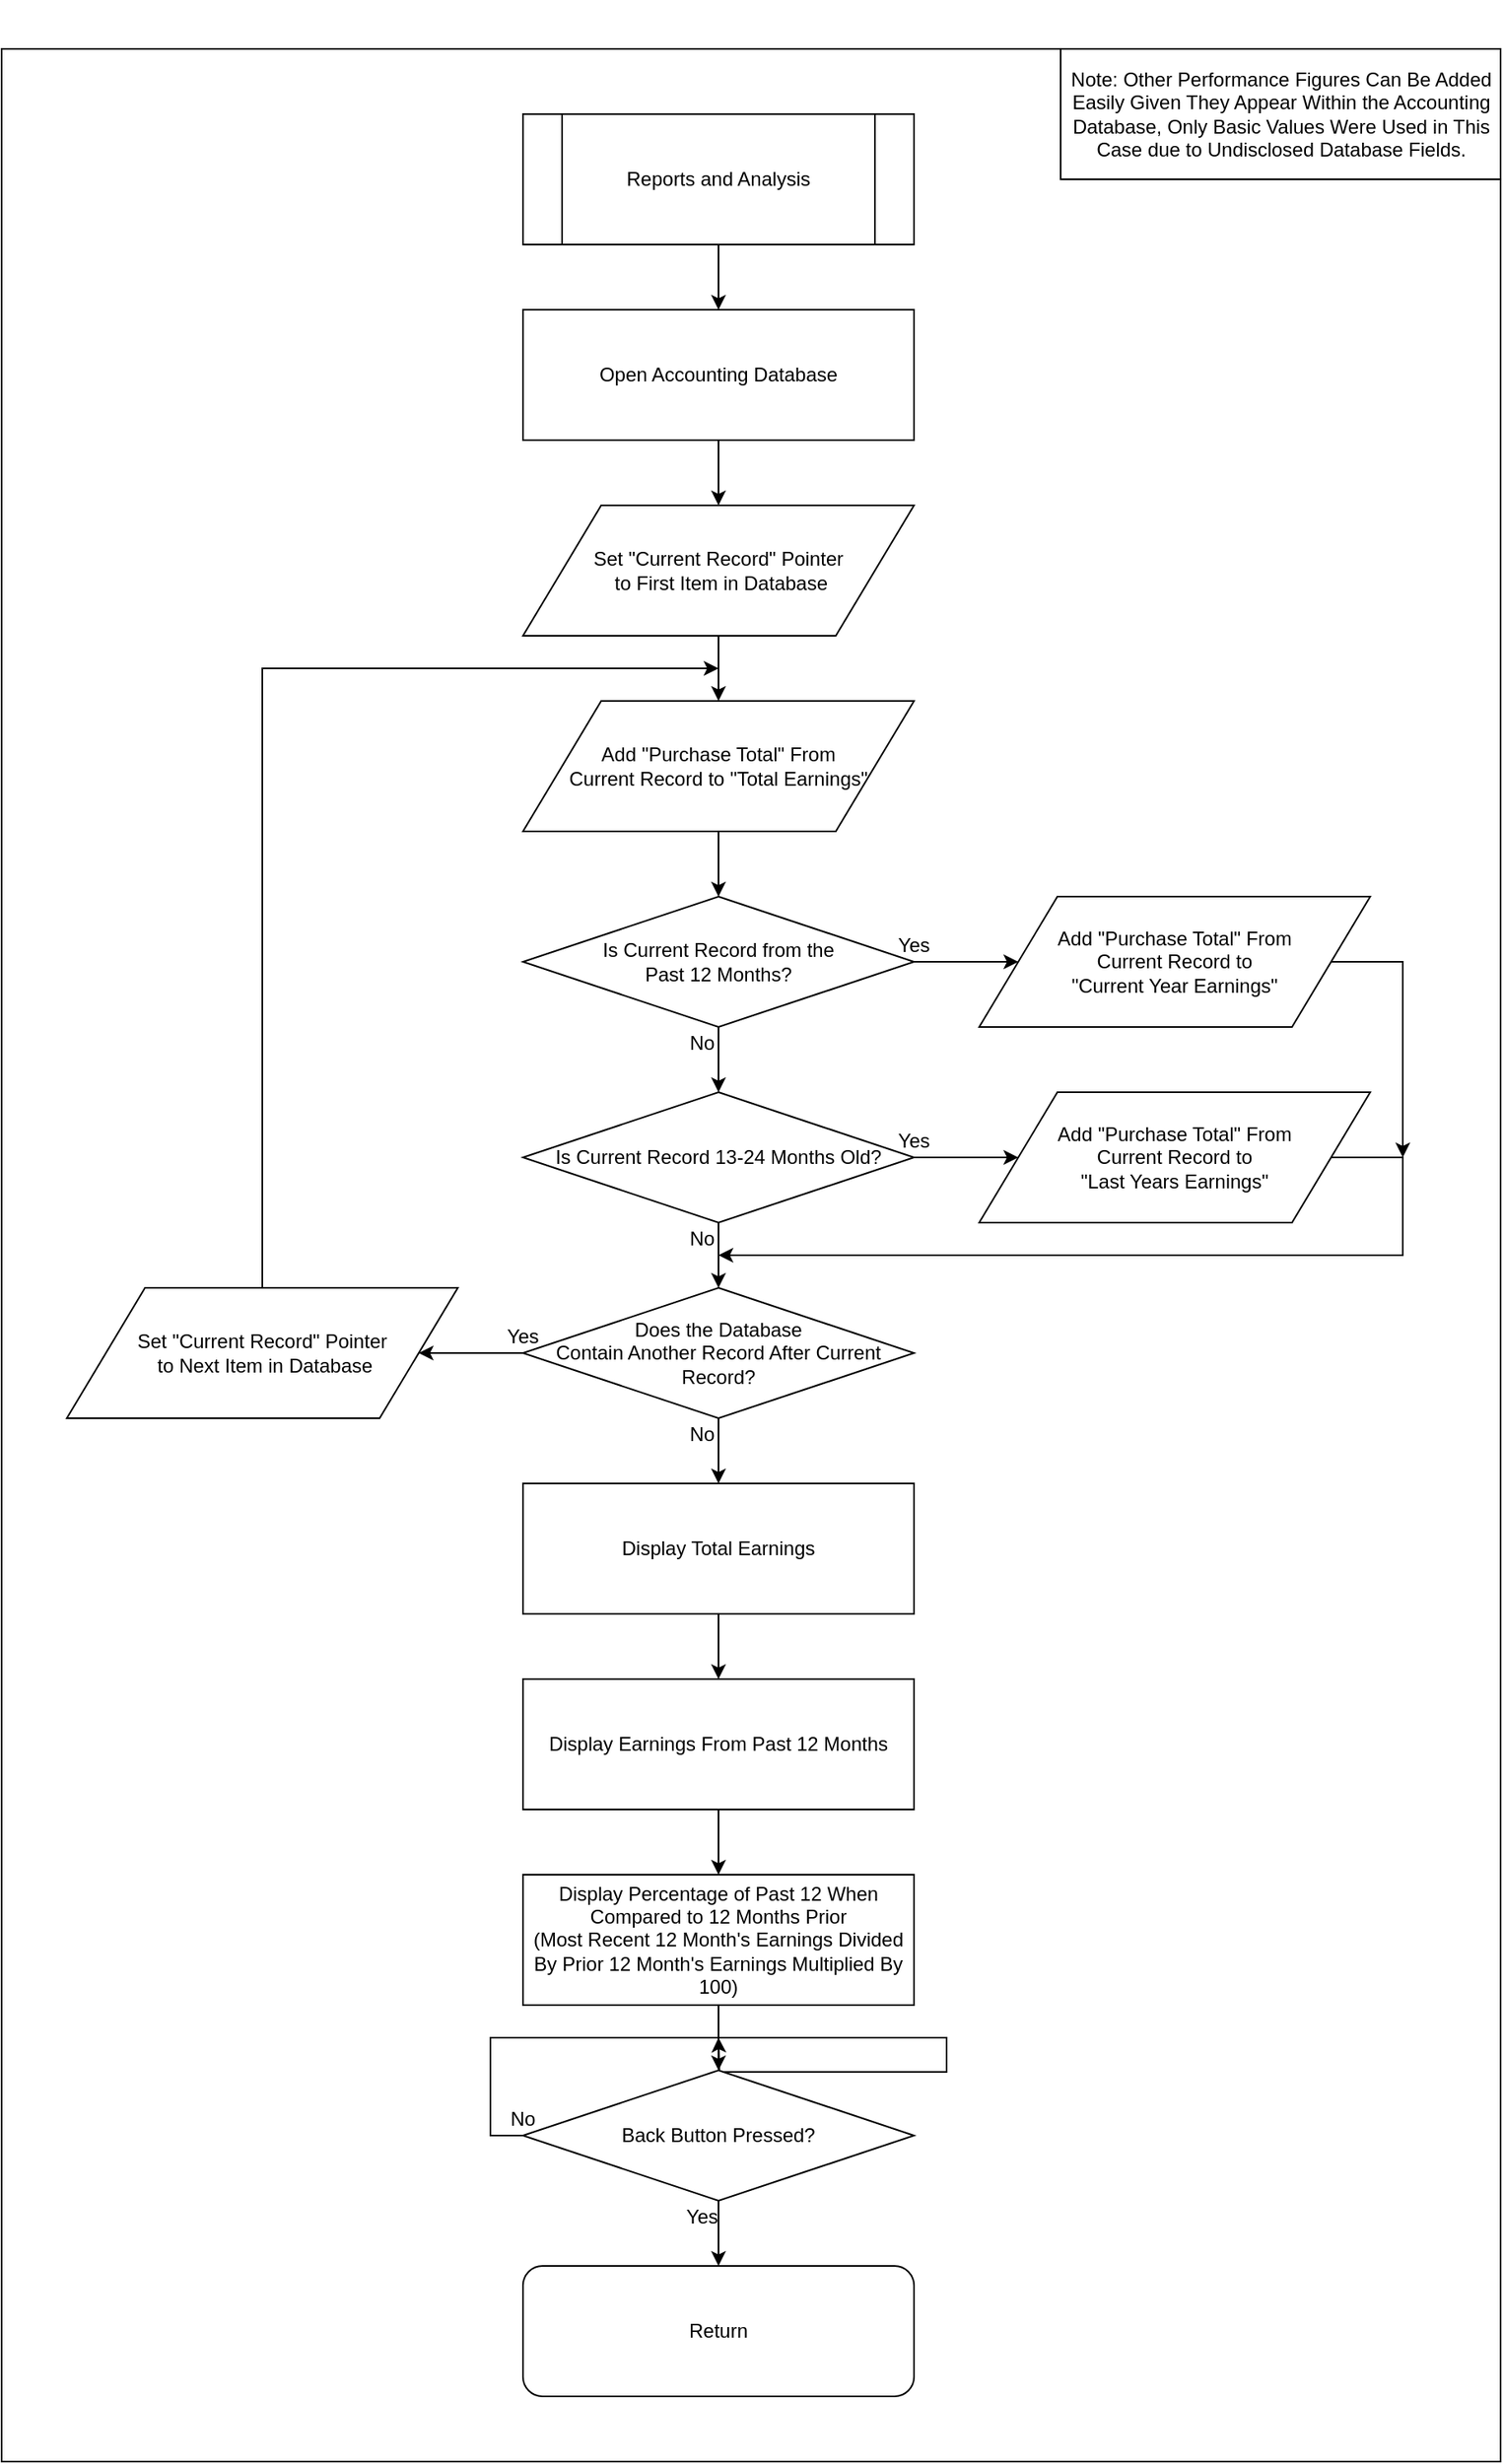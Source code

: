 <mxfile version="12.1.7" type="device" pages="1"><diagram id="ZFBCUDr7fMm5cJYVRQWi" name="Page-1"><mxGraphModel dx="2591" dy="794" grid="1" gridSize="10" guides="1" tooltips="1" connect="1" arrows="1" fold="1" page="1" pageScale="1" pageWidth="1169" pageHeight="827" math="0" shadow="0"><root><mxCell id="0"/><mxCell id="1" parent="0"/><mxCell id="sFm2nMUBZGCCuBg0XeOo-51" value="" style="rounded=0;whiteSpace=wrap;html=1;" vertex="1" parent="1"><mxGeometry x="-240" y="40" width="920" height="1480" as="geometry"/></mxCell><mxCell id="sFm2nMUBZGCCuBg0XeOo-4" style="edgeStyle=orthogonalEdgeStyle;rounded=0;orthogonalLoop=1;jettySize=auto;html=1;exitX=0.5;exitY=1;exitDx=0;exitDy=0;entryX=0.5;entryY=0;entryDx=0;entryDy=0;" edge="1" parent="1" source="sFm2nMUBZGCCuBg0XeOo-1" target="sFm2nMUBZGCCuBg0XeOo-2"><mxGeometry relative="1" as="geometry"/></mxCell><mxCell id="sFm2nMUBZGCCuBg0XeOo-1" value="Reports and Analysis" style="shape=process;whiteSpace=wrap;html=1;backgroundOutline=1;" vertex="1" parent="1"><mxGeometry x="80" y="80" width="240" height="80" as="geometry"/></mxCell><mxCell id="sFm2nMUBZGCCuBg0XeOo-5" style="edgeStyle=orthogonalEdgeStyle;rounded=0;orthogonalLoop=1;jettySize=auto;html=1;exitX=0.5;exitY=1;exitDx=0;exitDy=0;" edge="1" parent="1" source="sFm2nMUBZGCCuBg0XeOo-2" target="sFm2nMUBZGCCuBg0XeOo-3"><mxGeometry relative="1" as="geometry"/></mxCell><mxCell id="sFm2nMUBZGCCuBg0XeOo-2" value="Open Accounting Database" style="rounded=0;whiteSpace=wrap;html=1;" vertex="1" parent="1"><mxGeometry x="80" y="200" width="240" height="80" as="geometry"/></mxCell><mxCell id="sFm2nMUBZGCCuBg0XeOo-8" style="edgeStyle=orthogonalEdgeStyle;rounded=0;orthogonalLoop=1;jettySize=auto;html=1;exitX=0.5;exitY=1;exitDx=0;exitDy=0;" edge="1" parent="1" source="sFm2nMUBZGCCuBg0XeOo-3" target="sFm2nMUBZGCCuBg0XeOo-6"><mxGeometry relative="1" as="geometry"/></mxCell><mxCell id="sFm2nMUBZGCCuBg0XeOo-3" value="&lt;span style=&quot;white-space: normal&quot;&gt;Set &quot;Current Record&quot; Pointer&lt;br&gt;&amp;nbsp;to First Item&amp;nbsp;&lt;/span&gt;&lt;span style=&quot;white-space: normal&quot;&gt;in Database&lt;/span&gt;" style="shape=parallelogram;perimeter=parallelogramPerimeter;whiteSpace=wrap;html=1;" vertex="1" parent="1"><mxGeometry x="80" y="320" width="240" height="80" as="geometry"/></mxCell><mxCell id="sFm2nMUBZGCCuBg0XeOo-11" style="edgeStyle=orthogonalEdgeStyle;rounded=0;orthogonalLoop=1;jettySize=auto;html=1;exitX=0.5;exitY=1;exitDx=0;exitDy=0;entryX=0.5;entryY=0;entryDx=0;entryDy=0;" edge="1" parent="1" source="sFm2nMUBZGCCuBg0XeOo-6" target="sFm2nMUBZGCCuBg0XeOo-9"><mxGeometry relative="1" as="geometry"/></mxCell><mxCell id="sFm2nMUBZGCCuBg0XeOo-6" value="Add &quot;Purchase Total&quot; From &lt;br&gt;Current Record to &quot;Total Earnings&quot;" style="shape=parallelogram;perimeter=parallelogramPerimeter;whiteSpace=wrap;html=1;" vertex="1" parent="1"><mxGeometry x="80" y="440" width="240" height="80" as="geometry"/></mxCell><mxCell id="sFm2nMUBZGCCuBg0XeOo-13" style="edgeStyle=orthogonalEdgeStyle;rounded=0;orthogonalLoop=1;jettySize=auto;html=1;exitX=0.5;exitY=1;exitDx=0;exitDy=0;entryX=0.5;entryY=0;entryDx=0;entryDy=0;" edge="1" parent="1" source="sFm2nMUBZGCCuBg0XeOo-9" target="sFm2nMUBZGCCuBg0XeOo-12"><mxGeometry relative="1" as="geometry"/></mxCell><mxCell id="sFm2nMUBZGCCuBg0XeOo-17" style="edgeStyle=orthogonalEdgeStyle;rounded=0;orthogonalLoop=1;jettySize=auto;html=1;exitX=1;exitY=0.5;exitDx=0;exitDy=0;entryX=0;entryY=0.5;entryDx=0;entryDy=0;" edge="1" parent="1" source="sFm2nMUBZGCCuBg0XeOo-9" target="sFm2nMUBZGCCuBg0XeOo-16"><mxGeometry relative="1" as="geometry"/></mxCell><mxCell id="sFm2nMUBZGCCuBg0XeOo-9" value="Is Current Record from the &lt;br&gt;Past 12 Months?" style="rhombus;whiteSpace=wrap;html=1;" vertex="1" parent="1"><mxGeometry x="80" y="560" width="240" height="80" as="geometry"/></mxCell><mxCell id="sFm2nMUBZGCCuBg0XeOo-19" style="edgeStyle=orthogonalEdgeStyle;rounded=0;orthogonalLoop=1;jettySize=auto;html=1;exitX=1;exitY=0.5;exitDx=0;exitDy=0;entryX=0;entryY=0.5;entryDx=0;entryDy=0;" edge="1" parent="1" source="sFm2nMUBZGCCuBg0XeOo-12" target="sFm2nMUBZGCCuBg0XeOo-18"><mxGeometry relative="1" as="geometry"/></mxCell><mxCell id="sFm2nMUBZGCCuBg0XeOo-22" style="edgeStyle=orthogonalEdgeStyle;rounded=0;orthogonalLoop=1;jettySize=auto;html=1;exitX=0.5;exitY=1;exitDx=0;exitDy=0;" edge="1" parent="1" source="sFm2nMUBZGCCuBg0XeOo-12"><mxGeometry relative="1" as="geometry"><mxPoint x="200" y="800" as="targetPoint"/></mxGeometry></mxCell><mxCell id="sFm2nMUBZGCCuBg0XeOo-12" value="Is Current Record 13-24 Months Old?" style="rhombus;whiteSpace=wrap;html=1;" vertex="1" parent="1"><mxGeometry x="80" y="680" width="240" height="80" as="geometry"/></mxCell><mxCell id="sFm2nMUBZGCCuBg0XeOo-24" style="edgeStyle=orthogonalEdgeStyle;rounded=0;orthogonalLoop=1;jettySize=auto;html=1;exitX=1;exitY=0.5;exitDx=0;exitDy=0;" edge="1" parent="1" source="sFm2nMUBZGCCuBg0XeOo-16"><mxGeometry relative="1" as="geometry"><mxPoint x="620" y="720" as="targetPoint"/><Array as="points"><mxPoint x="620" y="600"/><mxPoint x="620" y="720"/></Array></mxGeometry></mxCell><mxCell id="sFm2nMUBZGCCuBg0XeOo-16" value="Add &quot;Purchase Total&quot; From &lt;br&gt;Current Record to &lt;br&gt;&quot;Current Year Earnings&quot;" style="shape=parallelogram;perimeter=parallelogramPerimeter;whiteSpace=wrap;html=1;" vertex="1" parent="1"><mxGeometry x="360" y="560" width="240" height="80" as="geometry"/></mxCell><mxCell id="sFm2nMUBZGCCuBg0XeOo-23" style="edgeStyle=orthogonalEdgeStyle;rounded=0;orthogonalLoop=1;jettySize=auto;html=1;exitX=1;exitY=0.5;exitDx=0;exitDy=0;" edge="1" parent="1" source="sFm2nMUBZGCCuBg0XeOo-18"><mxGeometry relative="1" as="geometry"><mxPoint x="200" y="780" as="targetPoint"/><Array as="points"><mxPoint x="620" y="720"/><mxPoint x="620" y="780"/></Array></mxGeometry></mxCell><mxCell id="sFm2nMUBZGCCuBg0XeOo-18" value="Add &quot;Purchase Total&quot; From &lt;br&gt;Current Record to &lt;br&gt;&quot;Last Years Earnings&quot;" style="shape=parallelogram;perimeter=parallelogramPerimeter;whiteSpace=wrap;html=1;" vertex="1" parent="1"><mxGeometry x="360" y="680" width="240" height="80" as="geometry"/></mxCell><mxCell id="sFm2nMUBZGCCuBg0XeOo-27" style="edgeStyle=orthogonalEdgeStyle;rounded=0;orthogonalLoop=1;jettySize=auto;html=1;exitX=0;exitY=0.5;exitDx=0;exitDy=0;entryX=1;entryY=0.5;entryDx=0;entryDy=0;" edge="1" parent="1" source="sFm2nMUBZGCCuBg0XeOo-25" target="sFm2nMUBZGCCuBg0XeOo-26"><mxGeometry relative="1" as="geometry"/></mxCell><mxCell id="sFm2nMUBZGCCuBg0XeOo-31" style="edgeStyle=orthogonalEdgeStyle;rounded=0;orthogonalLoop=1;jettySize=auto;html=1;exitX=0.5;exitY=1;exitDx=0;exitDy=0;entryX=0.5;entryY=0;entryDx=0;entryDy=0;" edge="1" parent="1" source="sFm2nMUBZGCCuBg0XeOo-25" target="sFm2nMUBZGCCuBg0XeOo-30"><mxGeometry relative="1" as="geometry"/></mxCell><mxCell id="sFm2nMUBZGCCuBg0XeOo-25" value="Does the Database &lt;br&gt;Contain Another Record After Current &lt;br&gt;Record?" style="rhombus;whiteSpace=wrap;html=1;" vertex="1" parent="1"><mxGeometry x="80" y="800" width="240" height="80" as="geometry"/></mxCell><mxCell id="sFm2nMUBZGCCuBg0XeOo-28" style="edgeStyle=orthogonalEdgeStyle;rounded=0;orthogonalLoop=1;jettySize=auto;html=1;exitX=0.5;exitY=0;exitDx=0;exitDy=0;" edge="1" parent="1" source="sFm2nMUBZGCCuBg0XeOo-26"><mxGeometry relative="1" as="geometry"><mxPoint x="200" y="420" as="targetPoint"/><Array as="points"><mxPoint x="-80" y="420"/></Array></mxGeometry></mxCell><mxCell id="sFm2nMUBZGCCuBg0XeOo-26" value="&lt;span style=&quot;white-space: normal&quot;&gt;Set &quot;Current Record&quot; Pointer&lt;br&gt;&amp;nbsp;to Next Item&amp;nbsp;&lt;/span&gt;&lt;span style=&quot;white-space: normal&quot;&gt;in Database&lt;/span&gt;" style="shape=parallelogram;perimeter=parallelogramPerimeter;whiteSpace=wrap;html=1;" vertex="1" parent="1"><mxGeometry x="-200" y="800" width="240" height="80" as="geometry"/></mxCell><mxCell id="sFm2nMUBZGCCuBg0XeOo-36" style="edgeStyle=orthogonalEdgeStyle;rounded=0;orthogonalLoop=1;jettySize=auto;html=1;exitX=0.5;exitY=1;exitDx=0;exitDy=0;entryX=0.5;entryY=0;entryDx=0;entryDy=0;" edge="1" parent="1" source="sFm2nMUBZGCCuBg0XeOo-30" target="sFm2nMUBZGCCuBg0XeOo-33"><mxGeometry relative="1" as="geometry"/></mxCell><mxCell id="sFm2nMUBZGCCuBg0XeOo-30" value="Display Total Earnings" style="rounded=0;whiteSpace=wrap;html=1;" vertex="1" parent="1"><mxGeometry x="80" y="920" width="240" height="80" as="geometry"/></mxCell><mxCell id="sFm2nMUBZGCCuBg0XeOo-37" style="edgeStyle=orthogonalEdgeStyle;rounded=0;orthogonalLoop=1;jettySize=auto;html=1;exitX=0.5;exitY=1;exitDx=0;exitDy=0;" edge="1" parent="1" source="sFm2nMUBZGCCuBg0XeOo-33" target="sFm2nMUBZGCCuBg0XeOo-35"><mxGeometry relative="1" as="geometry"/></mxCell><mxCell id="sFm2nMUBZGCCuBg0XeOo-33" value="Display Earnings From Past 12 Months" style="rounded=0;whiteSpace=wrap;html=1;" vertex="1" parent="1"><mxGeometry x="80" y="1040" width="240" height="80" as="geometry"/></mxCell><mxCell id="sFm2nMUBZGCCuBg0XeOo-39" style="edgeStyle=orthogonalEdgeStyle;rounded=0;orthogonalLoop=1;jettySize=auto;html=1;exitX=0.5;exitY=1;exitDx=0;exitDy=0;entryX=0.5;entryY=0;entryDx=0;entryDy=0;" edge="1" parent="1" source="sFm2nMUBZGCCuBg0XeOo-35" target="sFm2nMUBZGCCuBg0XeOo-38"><mxGeometry relative="1" as="geometry"/></mxCell><mxCell id="sFm2nMUBZGCCuBg0XeOo-35" value="Display Percentage of Past 12 When Compared to 12 Months Prior&lt;br&gt;(Most Recent 12 Month's Earnings Divided By Prior 12 Month's Earnings Multiplied By 100)" style="rounded=0;whiteSpace=wrap;html=1;" vertex="1" parent="1"><mxGeometry x="80" y="1160" width="240" height="80" as="geometry"/></mxCell><mxCell id="sFm2nMUBZGCCuBg0XeOo-41" style="edgeStyle=orthogonalEdgeStyle;rounded=0;orthogonalLoop=1;jettySize=auto;html=1;exitX=0.5;exitY=1;exitDx=0;exitDy=0;entryX=0.5;entryY=0;entryDx=0;entryDy=0;" edge="1" parent="1" source="sFm2nMUBZGCCuBg0XeOo-38" target="sFm2nMUBZGCCuBg0XeOo-40"><mxGeometry relative="1" as="geometry"/></mxCell><mxCell id="sFm2nMUBZGCCuBg0XeOo-42" style="edgeStyle=orthogonalEdgeStyle;rounded=0;orthogonalLoop=1;jettySize=auto;html=1;exitX=0;exitY=0.5;exitDx=0;exitDy=0;" edge="1" parent="1" source="sFm2nMUBZGCCuBg0XeOo-38"><mxGeometry relative="1" as="geometry"><mxPoint x="200" y="1260" as="targetPoint"/></mxGeometry></mxCell><mxCell id="sFm2nMUBZGCCuBg0XeOo-38" value="Back Button Pressed?" style="rhombus;whiteSpace=wrap;html=1;" vertex="1" parent="1"><mxGeometry x="80" y="1280" width="240" height="80" as="geometry"/></mxCell><mxCell id="sFm2nMUBZGCCuBg0XeOo-40" value="Return" style="rounded=1;whiteSpace=wrap;html=1;" vertex="1" parent="1"><mxGeometry x="80" y="1400" width="240" height="80" as="geometry"/></mxCell><mxCell id="sFm2nMUBZGCCuBg0XeOo-43" value="Yes" style="text;html=1;strokeColor=none;fillColor=none;align=center;verticalAlign=middle;whiteSpace=wrap;rounded=0;" vertex="1" parent="1"><mxGeometry x="300" y="580" width="40" height="20" as="geometry"/></mxCell><mxCell id="sFm2nMUBZGCCuBg0XeOo-44" value="Yes" style="text;html=1;strokeColor=none;fillColor=none;align=center;verticalAlign=middle;whiteSpace=wrap;rounded=0;" vertex="1" parent="1"><mxGeometry x="300" y="700" width="40" height="20" as="geometry"/></mxCell><mxCell id="sFm2nMUBZGCCuBg0XeOo-45" value="Yes" style="text;html=1;strokeColor=none;fillColor=none;align=center;verticalAlign=middle;whiteSpace=wrap;rounded=0;" vertex="1" parent="1"><mxGeometry x="60" y="820" width="40" height="20" as="geometry"/></mxCell><mxCell id="sFm2nMUBZGCCuBg0XeOo-46" value="Yes" style="text;html=1;strokeColor=none;fillColor=none;align=center;verticalAlign=middle;whiteSpace=wrap;rounded=0;" vertex="1" parent="1"><mxGeometry x="170" y="1360" width="40" height="20" as="geometry"/></mxCell><mxCell id="sFm2nMUBZGCCuBg0XeOo-47" value="No" style="text;html=1;strokeColor=none;fillColor=none;align=center;verticalAlign=middle;whiteSpace=wrap;rounded=0;" vertex="1" parent="1"><mxGeometry x="60" y="1300" width="40" height="20" as="geometry"/></mxCell><mxCell id="sFm2nMUBZGCCuBg0XeOo-48" value="No" style="text;html=1;strokeColor=none;fillColor=none;align=center;verticalAlign=middle;whiteSpace=wrap;rounded=0;" vertex="1" parent="1"><mxGeometry x="170" y="880" width="40" height="20" as="geometry"/></mxCell><mxCell id="sFm2nMUBZGCCuBg0XeOo-49" value="No" style="text;html=1;strokeColor=none;fillColor=none;align=center;verticalAlign=middle;whiteSpace=wrap;rounded=0;" vertex="1" parent="1"><mxGeometry x="170" y="760" width="40" height="20" as="geometry"/></mxCell><mxCell id="sFm2nMUBZGCCuBg0XeOo-50" value="No" style="text;html=1;strokeColor=none;fillColor=none;align=center;verticalAlign=middle;whiteSpace=wrap;rounded=0;" vertex="1" parent="1"><mxGeometry x="170" y="640" width="40" height="20" as="geometry"/></mxCell><mxCell id="sFm2nMUBZGCCuBg0XeOo-53" value="" style="rounded=0;whiteSpace=wrap;html=1;" vertex="1" parent="1"><mxGeometry x="410" y="40" width="270" height="80" as="geometry"/></mxCell><mxCell id="sFm2nMUBZGCCuBg0XeOo-52" value="Note: Other Performance Figures Can Be Added Easily Given They Appear Within the Accounting Database, Only Basic Values Were Used in This Case due to Undisclosed Database Fields." style="text;html=1;strokeColor=none;fillColor=none;align=center;verticalAlign=middle;whiteSpace=wrap;rounded=0;" vertex="1" parent="1"><mxGeometry x="414.5" y="10" width="261" height="140" as="geometry"/></mxCell></root></mxGraphModel></diagram></mxfile>